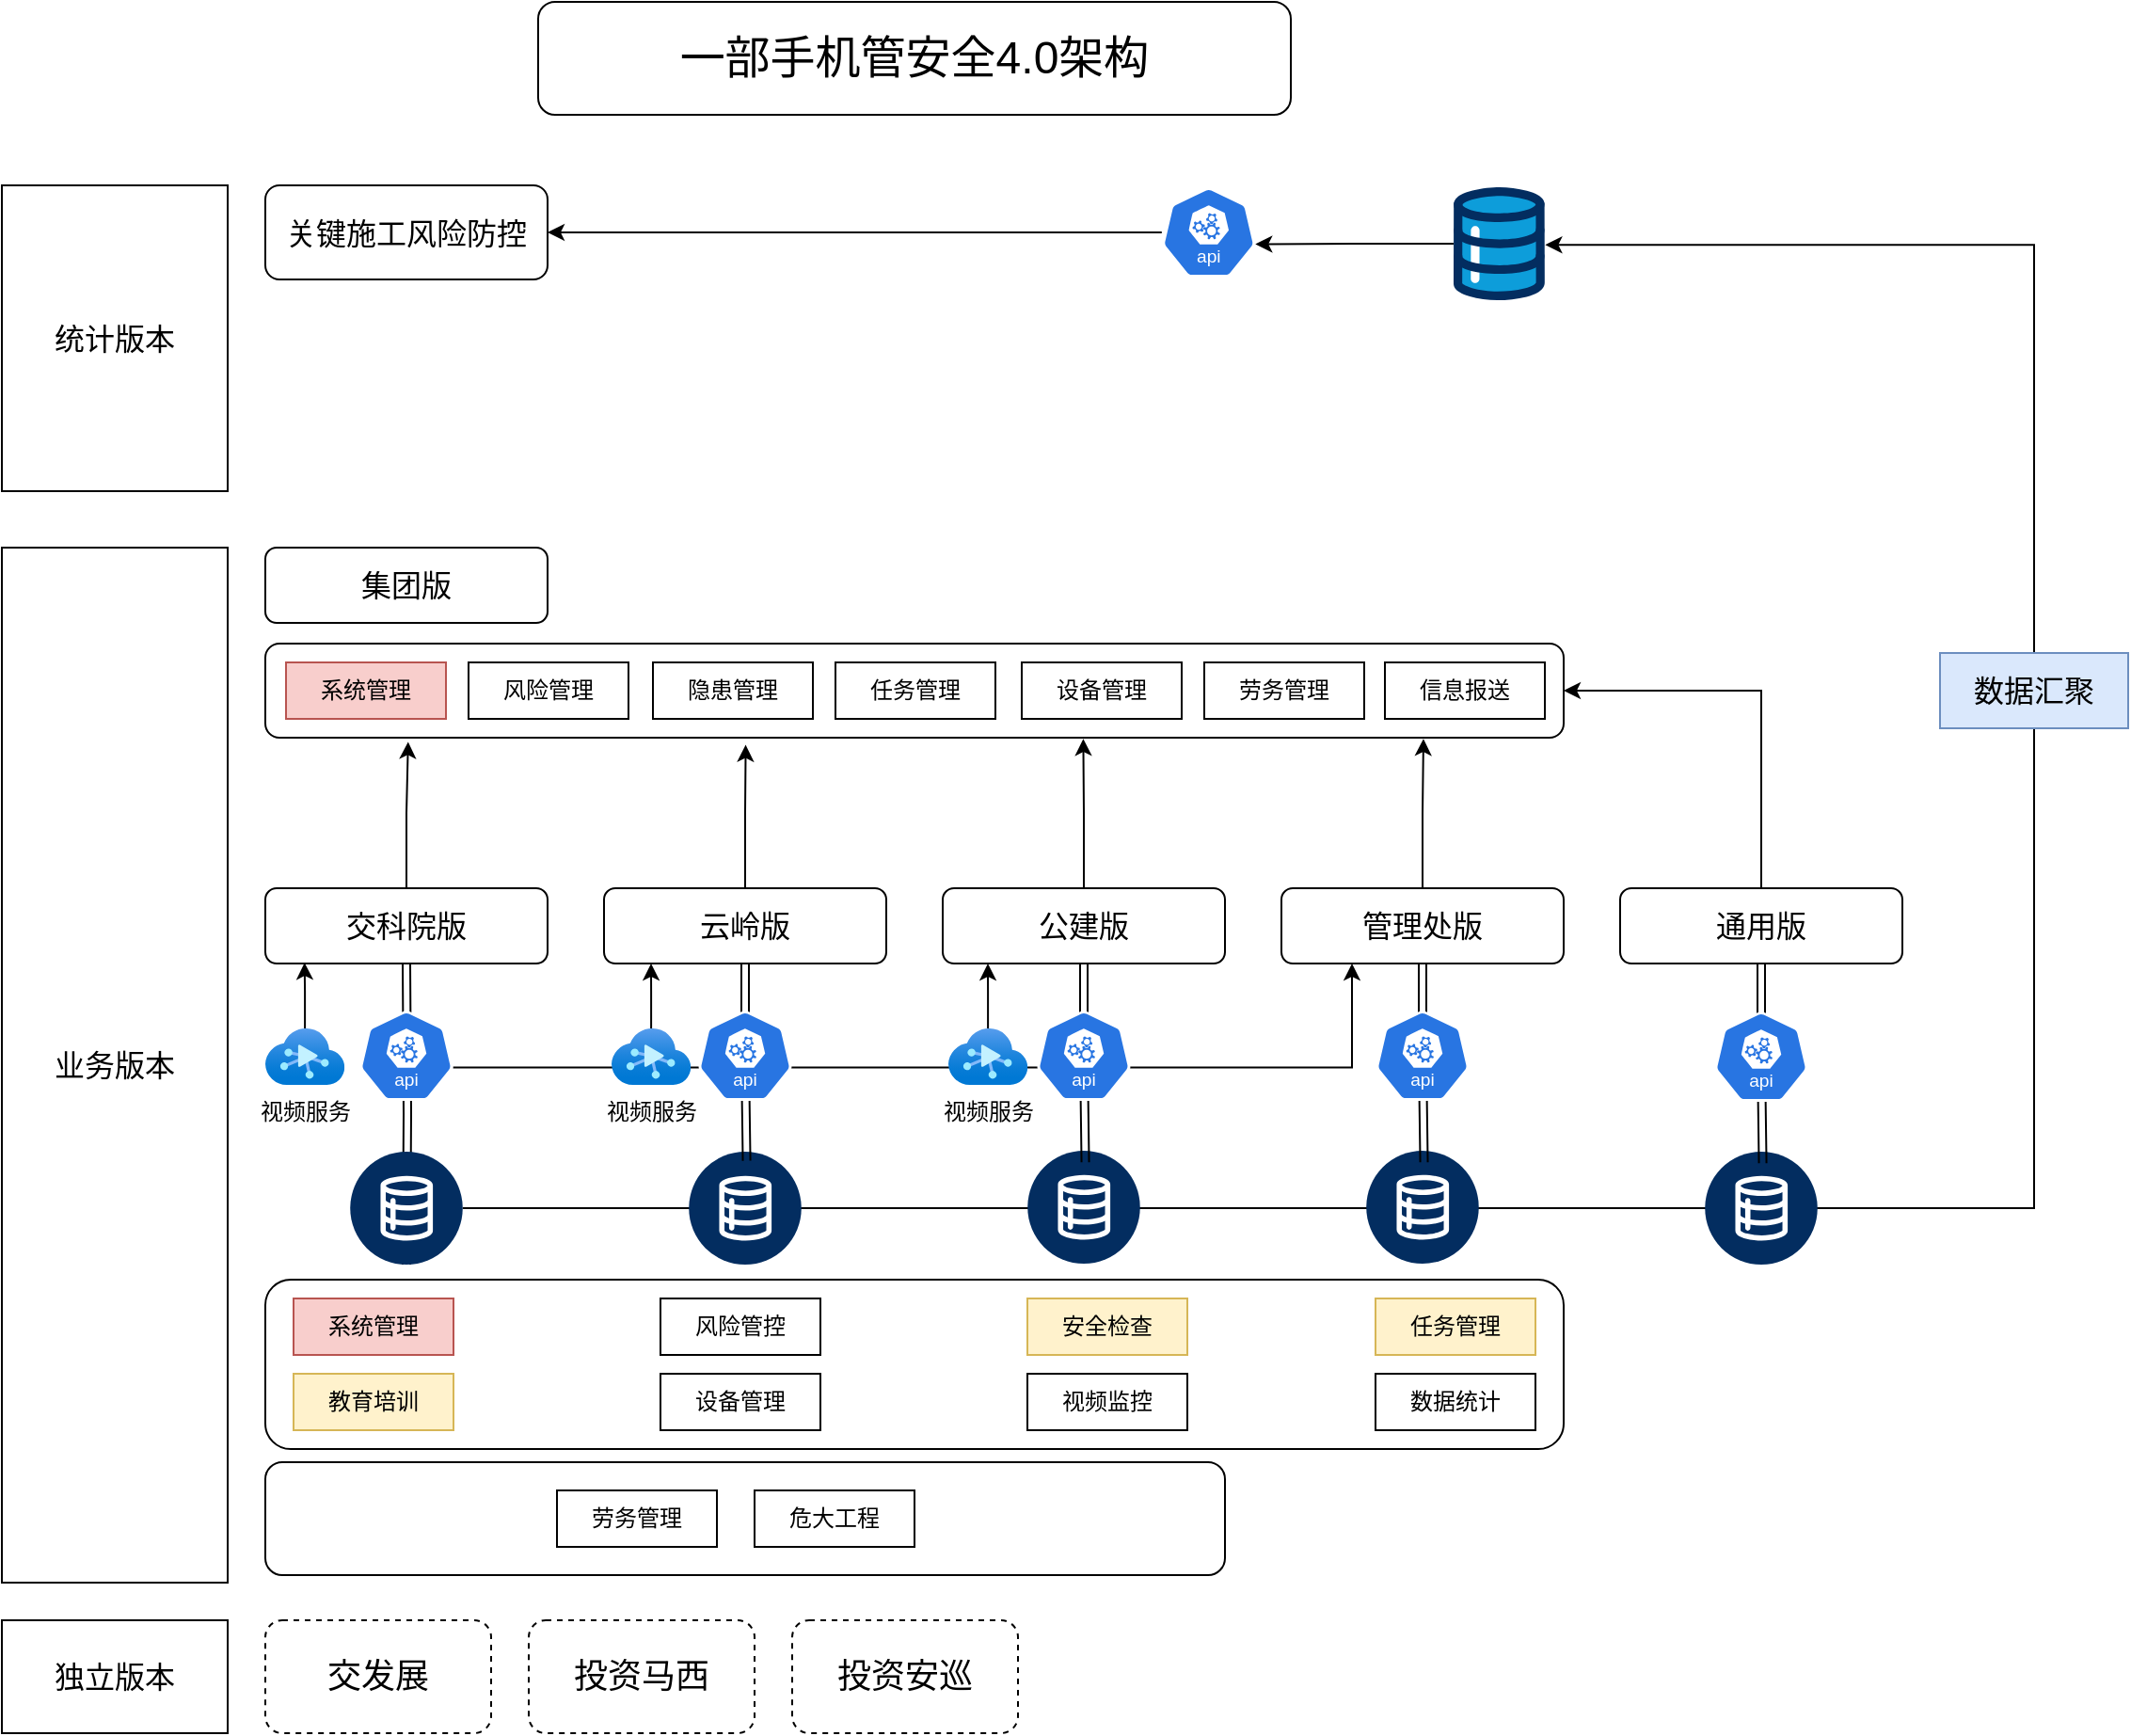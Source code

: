 <mxfile version="26.0.5">
  <diagram name="第 1 页" id="hRdyBuIe_j8G2PpD1SFF">
    <mxGraphModel dx="1050" dy="557" grid="1" gridSize="10" guides="1" tooltips="1" connect="1" arrows="1" fold="1" page="1" pageScale="1" pageWidth="827" pageHeight="1169" math="0" shadow="0">
      <root>
        <mxCell id="0" />
        <mxCell id="1" parent="0" />
        <mxCell id="npg-B8WdXjfn3l7shgS7-78" style="edgeStyle=orthogonalEdgeStyle;rounded=0;orthogonalLoop=1;jettySize=auto;html=1;entryX=1.006;entryY=0.51;entryDx=0;entryDy=0;entryPerimeter=0;" parent="1" source="npg-B8WdXjfn3l7shgS7-51" target="npg-B8WdXjfn3l7shgS7-77" edge="1">
          <mxGeometry relative="1" as="geometry">
            <Array as="points">
              <mxPoint x="1090" y="661" />
              <mxPoint x="1090" y="149" />
            </Array>
          </mxGeometry>
        </mxCell>
        <mxCell id="npg-B8WdXjfn3l7shgS7-1" value="&lt;font style=&quot;font-size: 24px;&quot;&gt;一部手机管安全4.0架构&lt;/font&gt;" style="rounded=1;whiteSpace=wrap;html=1;" parent="1" vertex="1">
          <mxGeometry x="295" y="20" width="400" height="60" as="geometry" />
        </mxCell>
        <mxCell id="npg-B8WdXjfn3l7shgS7-2" value="&lt;font style=&quot;font-size: 16px;&quot;&gt;云岭版&lt;/font&gt;" style="rounded=1;whiteSpace=wrap;html=1;" parent="1" vertex="1">
          <mxGeometry x="330" y="491" width="150" height="40" as="geometry" />
        </mxCell>
        <mxCell id="npg-B8WdXjfn3l7shgS7-3" value="&lt;font style=&quot;font-size: 16px;&quot;&gt;交科院版&lt;/font&gt;" style="rounded=1;whiteSpace=wrap;html=1;" parent="1" vertex="1">
          <mxGeometry x="150" y="491" width="150" height="40" as="geometry" />
        </mxCell>
        <mxCell id="npg-B8WdXjfn3l7shgS7-4" value="&lt;font style=&quot;font-size: 16px;&quot;&gt;公建版&lt;/font&gt;" style="rounded=1;whiteSpace=wrap;html=1;" parent="1" vertex="1">
          <mxGeometry x="510" y="491" width="150" height="40" as="geometry" />
        </mxCell>
        <mxCell id="npg-B8WdXjfn3l7shgS7-5" value="&lt;font style=&quot;font-size: 16px;&quot;&gt;管理处版&lt;/font&gt;" style="rounded=1;whiteSpace=wrap;html=1;" parent="1" vertex="1">
          <mxGeometry x="690" y="491" width="150" height="40" as="geometry" />
        </mxCell>
        <mxCell id="npg-B8WdXjfn3l7shgS7-6" value="&lt;font style=&quot;font-size: 18px;&quot;&gt;交发展&lt;/font&gt;" style="rounded=1;whiteSpace=wrap;html=1;dashed=1;" parent="1" vertex="1">
          <mxGeometry x="150" y="880" width="120" height="60" as="geometry" />
        </mxCell>
        <mxCell id="npg-B8WdXjfn3l7shgS7-7" value="&lt;font style=&quot;font-size: 18px;&quot;&gt;投资马西&lt;/font&gt;" style="rounded=1;whiteSpace=wrap;html=1;dashed=1;" parent="1" vertex="1">
          <mxGeometry x="290" y="880" width="120" height="60" as="geometry" />
        </mxCell>
        <mxCell id="npg-B8WdXjfn3l7shgS7-8" value="&lt;font style=&quot;font-size: 18px;&quot;&gt;投资安巡&lt;/font&gt;" style="rounded=1;whiteSpace=wrap;html=1;dashed=1;" parent="1" vertex="1">
          <mxGeometry x="430" y="880" width="120" height="60" as="geometry" />
        </mxCell>
        <mxCell id="npg-B8WdXjfn3l7shgS7-9" value="&lt;font style=&quot;font-size: 16px;&quot;&gt;集团版&lt;/font&gt;" style="rounded=1;whiteSpace=wrap;html=1;" parent="1" vertex="1">
          <mxGeometry x="150" y="310" width="150" height="40" as="geometry" />
        </mxCell>
        <mxCell id="npg-B8WdXjfn3l7shgS7-10" value="&lt;font style=&quot;font-size: 16px;&quot;&gt;关键施工风险防控&lt;/font&gt;" style="rounded=1;whiteSpace=wrap;html=1;" parent="1" vertex="1">
          <mxGeometry x="150" y="117.5" width="150" height="50" as="geometry" />
        </mxCell>
        <mxCell id="npg-B8WdXjfn3l7shgS7-13" value="&lt;font style=&quot;font-size: 16px;&quot;&gt;独立版本&lt;/font&gt;" style="rounded=0;whiteSpace=wrap;html=1;" parent="1" vertex="1">
          <mxGeometry x="10" y="880" width="120" height="60" as="geometry" />
        </mxCell>
        <mxCell id="npg-B8WdXjfn3l7shgS7-14" value="&lt;font style=&quot;font-size: 16px;&quot;&gt;业务版本&lt;/font&gt;" style="rounded=0;whiteSpace=wrap;html=1;" parent="1" vertex="1">
          <mxGeometry x="10" y="310" width="120" height="550" as="geometry" />
        </mxCell>
        <mxCell id="npg-B8WdXjfn3l7shgS7-15" value="&lt;font style=&quot;font-size: 16px;&quot;&gt;统计版本&lt;/font&gt;" style="rounded=0;whiteSpace=wrap;html=1;" parent="1" vertex="1">
          <mxGeometry x="10" y="117.5" width="120" height="162.5" as="geometry" />
        </mxCell>
        <mxCell id="npg-B8WdXjfn3l7shgS7-18" value="" style="rounded=1;whiteSpace=wrap;html=1;" parent="1" vertex="1">
          <mxGeometry x="150" y="699" width="690" height="90" as="geometry" />
        </mxCell>
        <mxCell id="npg-B8WdXjfn3l7shgS7-19" value="系统管理" style="rounded=0;whiteSpace=wrap;html=1;fillColor=#f8cecc;strokeColor=#b85450;" parent="1" vertex="1">
          <mxGeometry x="165" y="709" width="85" height="30" as="geometry" />
        </mxCell>
        <mxCell id="npg-B8WdXjfn3l7shgS7-20" value="风险管控" style="rounded=0;whiteSpace=wrap;html=1;" parent="1" vertex="1">
          <mxGeometry x="360" y="709" width="85" height="30" as="geometry" />
        </mxCell>
        <mxCell id="npg-B8WdXjfn3l7shgS7-32" value="" style="rounded=1;whiteSpace=wrap;html=1;" parent="1" vertex="1">
          <mxGeometry x="150" y="796" width="510" height="60" as="geometry" />
        </mxCell>
        <mxCell id="npg-B8WdXjfn3l7shgS7-22" value="危大工程" style="rounded=0;whiteSpace=wrap;html=1;" parent="1" vertex="1">
          <mxGeometry x="410" y="811" width="85" height="30" as="geometry" />
        </mxCell>
        <mxCell id="npg-B8WdXjfn3l7shgS7-23" value="安全检查" style="rounded=0;whiteSpace=wrap;html=1;fillColor=#fff2cc;strokeColor=#d6b656;" parent="1" vertex="1">
          <mxGeometry x="555" y="709" width="85" height="30" as="geometry" />
        </mxCell>
        <mxCell id="npg-B8WdXjfn3l7shgS7-24" value="任务管理" style="rounded=0;whiteSpace=wrap;html=1;fillColor=#fff2cc;strokeColor=#d6b656;" parent="1" vertex="1">
          <mxGeometry x="740" y="709" width="85" height="30" as="geometry" />
        </mxCell>
        <mxCell id="npg-B8WdXjfn3l7shgS7-25" value="劳务管理" style="rounded=0;whiteSpace=wrap;html=1;" parent="1" vertex="1">
          <mxGeometry x="305" y="811" width="85" height="30" as="geometry" />
        </mxCell>
        <mxCell id="npg-B8WdXjfn3l7shgS7-26" value="设备管理" style="rounded=0;whiteSpace=wrap;html=1;" parent="1" vertex="1">
          <mxGeometry x="360" y="749" width="85" height="30" as="geometry" />
        </mxCell>
        <mxCell id="npg-B8WdXjfn3l7shgS7-28" value="视频监控" style="rounded=0;whiteSpace=wrap;html=1;" parent="1" vertex="1">
          <mxGeometry x="555" y="749" width="85" height="30" as="geometry" />
        </mxCell>
        <mxCell id="npg-B8WdXjfn3l7shgS7-30" value="教育培训" style="rounded=0;whiteSpace=wrap;html=1;fillColor=#fff2cc;strokeColor=#d6b656;" parent="1" vertex="1">
          <mxGeometry x="165" y="749" width="85" height="30" as="geometry" />
        </mxCell>
        <mxCell id="npg-B8WdXjfn3l7shgS7-31" value="数据统计" style="rounded=0;whiteSpace=wrap;html=1;" parent="1" vertex="1">
          <mxGeometry x="740" y="749" width="85" height="30" as="geometry" />
        </mxCell>
        <mxCell id="npg-B8WdXjfn3l7shgS7-38" style="edgeStyle=orthogonalEdgeStyle;rounded=0;orthogonalLoop=1;jettySize=auto;html=1;exitX=0.5;exitY=1;exitDx=0;exitDy=0;shape=link;" parent="1" target="npg-B8WdXjfn3l7shgS7-3" edge="1">
          <mxGeometry relative="1" as="geometry">
            <mxPoint x="225" y="691" as="sourcePoint" />
          </mxGeometry>
        </mxCell>
        <mxCell id="npg-B8WdXjfn3l7shgS7-72" style="edgeStyle=orthogonalEdgeStyle;rounded=0;orthogonalLoop=1;jettySize=auto;html=1;exitX=0.995;exitY=0.63;exitDx=0;exitDy=0;exitPerimeter=0;entryX=0.25;entryY=1;entryDx=0;entryDy=0;" parent="1" source="npg-B8WdXjfn3l7shgS7-45" target="npg-B8WdXjfn3l7shgS7-5" edge="1">
          <mxGeometry relative="1" as="geometry" />
        </mxCell>
        <mxCell id="npg-B8WdXjfn3l7shgS7-45" value="" style="aspect=fixed;sketch=0;html=1;dashed=0;whitespace=wrap;verticalLabelPosition=bottom;verticalAlign=top;fillColor=#2875E2;strokeColor=#ffffff;points=[[0.005,0.63,0],[0.1,0.2,0],[0.9,0.2,0],[0.5,0,0],[0.995,0.63,0],[0.72,0.99,0],[0.5,1,0],[0.28,0.99,0]];shape=mxgraph.kubernetes.icon2;kubernetesLabel=1;prIcon=api" parent="1" vertex="1">
          <mxGeometry x="200" y="556" width="50" height="48" as="geometry" />
        </mxCell>
        <mxCell id="npg-B8WdXjfn3l7shgS7-51" value="" style="verticalLabelPosition=bottom;aspect=fixed;html=1;shape=mxgraph.salesforce.data2;" parent="1" vertex="1">
          <mxGeometry x="195" y="631" width="60" height="60" as="geometry" />
        </mxCell>
        <mxCell id="npg-B8WdXjfn3l7shgS7-52" value="" style="verticalLabelPosition=bottom;aspect=fixed;html=1;shape=mxgraph.salesforce.data2;" parent="1" vertex="1">
          <mxGeometry x="375" y="631" width="60" height="60" as="geometry" />
        </mxCell>
        <mxCell id="npg-B8WdXjfn3l7shgS7-53" value="" style="verticalLabelPosition=bottom;aspect=fixed;html=1;shape=mxgraph.salesforce.data2;" parent="1" vertex="1">
          <mxGeometry x="555" y="630.5" width="60" height="60" as="geometry" />
        </mxCell>
        <mxCell id="npg-B8WdXjfn3l7shgS7-54" value="" style="verticalLabelPosition=bottom;aspect=fixed;html=1;shape=mxgraph.salesforce.data2;" parent="1" vertex="1">
          <mxGeometry x="735" y="630.5" width="60" height="60" as="geometry" />
        </mxCell>
        <mxCell id="npg-B8WdXjfn3l7shgS7-56" value="" style="rounded=1;whiteSpace=wrap;html=1;" parent="1" vertex="1">
          <mxGeometry x="150" y="361" width="690" height="50" as="geometry" />
        </mxCell>
        <mxCell id="npg-B8WdXjfn3l7shgS7-57" value="系统管理" style="rounded=0;whiteSpace=wrap;html=1;fillColor=#f8cecc;strokeColor=#b85450;" parent="1" vertex="1">
          <mxGeometry x="161" y="371" width="85" height="30" as="geometry" />
        </mxCell>
        <mxCell id="npg-B8WdXjfn3l7shgS7-58" value="风险管理" style="rounded=0;whiteSpace=wrap;html=1;" parent="1" vertex="1">
          <mxGeometry x="258" y="371" width="85" height="30" as="geometry" />
        </mxCell>
        <mxCell id="npg-B8WdXjfn3l7shgS7-61" value="隐患管理" style="rounded=0;whiteSpace=wrap;html=1;" parent="1" vertex="1">
          <mxGeometry x="356" y="371" width="85" height="30" as="geometry" />
        </mxCell>
        <mxCell id="npg-B8WdXjfn3l7shgS7-62" value="任务管理" style="rounded=0;whiteSpace=wrap;html=1;" parent="1" vertex="1">
          <mxGeometry x="453" y="371" width="85" height="30" as="geometry" />
        </mxCell>
        <mxCell id="npg-B8WdXjfn3l7shgS7-63" value="劳务管理" style="rounded=0;whiteSpace=wrap;html=1;" parent="1" vertex="1">
          <mxGeometry x="649" y="371" width="85" height="30" as="geometry" />
        </mxCell>
        <mxCell id="npg-B8WdXjfn3l7shgS7-64" value="设备管理" style="rounded=0;whiteSpace=wrap;html=1;" parent="1" vertex="1">
          <mxGeometry x="552" y="371" width="85" height="30" as="geometry" />
        </mxCell>
        <mxCell id="npg-B8WdXjfn3l7shgS7-66" value="信息报送" style="rounded=0;whiteSpace=wrap;html=1;" parent="1" vertex="1">
          <mxGeometry x="745" y="371" width="85" height="30" as="geometry" />
        </mxCell>
        <mxCell id="npg-B8WdXjfn3l7shgS7-68" style="edgeStyle=orthogonalEdgeStyle;rounded=0;orthogonalLoop=1;jettySize=auto;html=1;exitX=0.5;exitY=1;exitDx=0;exitDy=0;entryX=0.513;entryY=0.08;entryDx=0;entryDy=0;entryPerimeter=0;shape=link;" parent="1" source="npg-B8WdXjfn3l7shgS7-2" target="npg-B8WdXjfn3l7shgS7-52" edge="1">
          <mxGeometry relative="1" as="geometry" />
        </mxCell>
        <mxCell id="npg-B8WdXjfn3l7shgS7-69" style="edgeStyle=orthogonalEdgeStyle;rounded=0;orthogonalLoop=1;jettySize=auto;html=1;exitX=0.5;exitY=1;exitDx=0;exitDy=0;entryX=0.513;entryY=0.102;entryDx=0;entryDy=0;entryPerimeter=0;shape=link;" parent="1" source="npg-B8WdXjfn3l7shgS7-4" target="npg-B8WdXjfn3l7shgS7-53" edge="1">
          <mxGeometry relative="1" as="geometry" />
        </mxCell>
        <mxCell id="npg-B8WdXjfn3l7shgS7-46" value="" style="aspect=fixed;sketch=0;html=1;dashed=0;whitespace=wrap;verticalLabelPosition=bottom;verticalAlign=top;fillColor=#2875E2;strokeColor=#ffffff;points=[[0.005,0.63,0],[0.1,0.2,0],[0.9,0.2,0],[0.5,0,0],[0.995,0.63,0],[0.72,0.99,0],[0.5,1,0],[0.28,0.99,0]];shape=mxgraph.kubernetes.icon2;kubernetesLabel=1;prIcon=api" parent="1" vertex="1">
          <mxGeometry x="380" y="556" width="50" height="48" as="geometry" />
        </mxCell>
        <mxCell id="npg-B8WdXjfn3l7shgS7-70" style="edgeStyle=orthogonalEdgeStyle;rounded=0;orthogonalLoop=1;jettySize=auto;html=1;exitX=0.5;exitY=1;exitDx=0;exitDy=0;entryX=0.513;entryY=0.102;entryDx=0;entryDy=0;entryPerimeter=0;shape=link;" parent="1" source="npg-B8WdXjfn3l7shgS7-5" target="npg-B8WdXjfn3l7shgS7-54" edge="1">
          <mxGeometry relative="1" as="geometry" />
        </mxCell>
        <mxCell id="npg-B8WdXjfn3l7shgS7-47" value="" style="aspect=fixed;sketch=0;html=1;dashed=0;whitespace=wrap;verticalLabelPosition=bottom;verticalAlign=top;fillColor=#2875E2;strokeColor=#ffffff;points=[[0.005,0.63,0],[0.1,0.2,0],[0.9,0.2,0],[0.5,0,0],[0.995,0.63,0],[0.72,0.99,0],[0.5,1,0],[0.28,0.99,0]];shape=mxgraph.kubernetes.icon2;kubernetesLabel=1;prIcon=api" parent="1" vertex="1">
          <mxGeometry x="560" y="556" width="50" height="48" as="geometry" />
        </mxCell>
        <mxCell id="npg-B8WdXjfn3l7shgS7-48" value="" style="aspect=fixed;sketch=0;html=1;dashed=0;whitespace=wrap;verticalLabelPosition=bottom;verticalAlign=top;fillColor=#2875E2;strokeColor=#ffffff;points=[[0.005,0.63,0],[0.1,0.2,0],[0.9,0.2,0],[0.5,0,0],[0.995,0.63,0],[0.72,0.99,0],[0.5,1,0],[0.28,0.99,0]];shape=mxgraph.kubernetes.icon2;kubernetesLabel=1;prIcon=api" parent="1" vertex="1">
          <mxGeometry x="740" y="556" width="50" height="48" as="geometry" />
        </mxCell>
        <mxCell id="npg-B8WdXjfn3l7shgS7-73" style="edgeStyle=orthogonalEdgeStyle;rounded=0;orthogonalLoop=1;jettySize=auto;html=1;entryX=0.11;entryY=1.044;entryDx=0;entryDy=0;entryPerimeter=0;" parent="1" source="npg-B8WdXjfn3l7shgS7-3" target="npg-B8WdXjfn3l7shgS7-56" edge="1">
          <mxGeometry relative="1" as="geometry" />
        </mxCell>
        <mxCell id="npg-B8WdXjfn3l7shgS7-74" style="edgeStyle=orthogonalEdgeStyle;rounded=0;orthogonalLoop=1;jettySize=auto;html=1;entryX=0.37;entryY=1.076;entryDx=0;entryDy=0;entryPerimeter=0;" parent="1" source="npg-B8WdXjfn3l7shgS7-2" target="npg-B8WdXjfn3l7shgS7-56" edge="1">
          <mxGeometry relative="1" as="geometry" />
        </mxCell>
        <mxCell id="npg-B8WdXjfn3l7shgS7-75" style="edgeStyle=orthogonalEdgeStyle;rounded=0;orthogonalLoop=1;jettySize=auto;html=1;entryX=0.63;entryY=1.012;entryDx=0;entryDy=0;entryPerimeter=0;" parent="1" source="npg-B8WdXjfn3l7shgS7-4" target="npg-B8WdXjfn3l7shgS7-56" edge="1">
          <mxGeometry relative="1" as="geometry" />
        </mxCell>
        <mxCell id="npg-B8WdXjfn3l7shgS7-76" style="edgeStyle=orthogonalEdgeStyle;rounded=0;orthogonalLoop=1;jettySize=auto;html=1;entryX=0.892;entryY=1.012;entryDx=0;entryDy=0;entryPerimeter=0;" parent="1" source="npg-B8WdXjfn3l7shgS7-5" target="npg-B8WdXjfn3l7shgS7-56" edge="1">
          <mxGeometry relative="1" as="geometry" />
        </mxCell>
        <mxCell id="npg-B8WdXjfn3l7shgS7-77" value="" style="verticalLabelPosition=bottom;aspect=fixed;html=1;shape=mxgraph.salesforce.data;" parent="1" vertex="1">
          <mxGeometry x="781.4" y="118.5" width="48.6" height="60" as="geometry" />
        </mxCell>
        <mxCell id="npg-B8WdXjfn3l7shgS7-79" value="&lt;font style=&quot;font-size: 16px;&quot;&gt;数据汇聚&lt;/font&gt;" style="rounded=0;whiteSpace=wrap;html=1;fillColor=#dae8fc;strokeColor=#6c8ebf;" parent="1" vertex="1">
          <mxGeometry x="1040" y="366" width="100" height="40" as="geometry" />
        </mxCell>
        <mxCell id="npg-B8WdXjfn3l7shgS7-82" style="edgeStyle=orthogonalEdgeStyle;rounded=0;orthogonalLoop=1;jettySize=auto;html=1;entryX=1;entryY=0.5;entryDx=0;entryDy=0;" parent="1" source="npg-B8WdXjfn3l7shgS7-80" target="npg-B8WdXjfn3l7shgS7-10" edge="1">
          <mxGeometry relative="1" as="geometry" />
        </mxCell>
        <mxCell id="npg-B8WdXjfn3l7shgS7-80" value="" style="aspect=fixed;sketch=0;html=1;dashed=0;whitespace=wrap;verticalLabelPosition=bottom;verticalAlign=top;fillColor=#2875E2;strokeColor=#ffffff;points=[[0.005,0.63,0],[0.1,0.2,0],[0.9,0.2,0],[0.5,0,0],[0.995,0.63,0],[0.72,0.99,0],[0.5,1,0],[0.28,0.99,0]];shape=mxgraph.kubernetes.icon2;kubernetesLabel=1;prIcon=api" parent="1" vertex="1">
          <mxGeometry x="626.4" y="118.5" width="50" height="48" as="geometry" />
        </mxCell>
        <mxCell id="npg-B8WdXjfn3l7shgS7-83" style="edgeStyle=orthogonalEdgeStyle;rounded=0;orthogonalLoop=1;jettySize=auto;html=1;entryX=0.995;entryY=0.63;entryDx=0;entryDy=0;entryPerimeter=0;" parent="1" source="npg-B8WdXjfn3l7shgS7-77" target="npg-B8WdXjfn3l7shgS7-80" edge="1">
          <mxGeometry relative="1" as="geometry" />
        </mxCell>
        <mxCell id="crEHzCxk1i2KfvFw_bIs-9" style="edgeStyle=orthogonalEdgeStyle;rounded=0;orthogonalLoop=1;jettySize=auto;html=1;exitX=0.5;exitY=0;exitDx=0;exitDy=0;entryX=1;entryY=0.5;entryDx=0;entryDy=0;" parent="1" source="crEHzCxk1i2KfvFw_bIs-5" target="npg-B8WdXjfn3l7shgS7-56" edge="1">
          <mxGeometry relative="1" as="geometry" />
        </mxCell>
        <mxCell id="crEHzCxk1i2KfvFw_bIs-5" value="&lt;font style=&quot;font-size: 16px;&quot;&gt;通用版&lt;/font&gt;" style="rounded=1;whiteSpace=wrap;html=1;" parent="1" vertex="1">
          <mxGeometry x="870" y="491" width="150" height="40" as="geometry" />
        </mxCell>
        <mxCell id="crEHzCxk1i2KfvFw_bIs-6" value="" style="verticalLabelPosition=bottom;aspect=fixed;html=1;shape=mxgraph.salesforce.data2;" parent="1" vertex="1">
          <mxGeometry x="915" y="631" width="60" height="60" as="geometry" />
        </mxCell>
        <mxCell id="crEHzCxk1i2KfvFw_bIs-7" style="edgeStyle=orthogonalEdgeStyle;rounded=0;orthogonalLoop=1;jettySize=auto;html=1;exitX=0.5;exitY=1;exitDx=0;exitDy=0;entryX=0.513;entryY=0.102;entryDx=0;entryDy=0;entryPerimeter=0;shape=link;" parent="1" source="crEHzCxk1i2KfvFw_bIs-5" target="crEHzCxk1i2KfvFw_bIs-6" edge="1">
          <mxGeometry relative="1" as="geometry" />
        </mxCell>
        <mxCell id="crEHzCxk1i2KfvFw_bIs-8" value="" style="aspect=fixed;sketch=0;html=1;dashed=0;whitespace=wrap;verticalLabelPosition=bottom;verticalAlign=top;fillColor=#2875E2;strokeColor=#ffffff;points=[[0.005,0.63,0],[0.1,0.2,0],[0.9,0.2,0],[0.5,0,0],[0.995,0.63,0],[0.72,0.99,0],[0.5,1,0],[0.28,0.99,0]];shape=mxgraph.kubernetes.icon2;kubernetesLabel=1;prIcon=api" parent="1" vertex="1">
          <mxGeometry x="920" y="556.5" width="50" height="48" as="geometry" />
        </mxCell>
        <mxCell id="U4CCf6EG_1-U3IRZvE-q-2" value="视频服务" style="image;aspect=fixed;html=1;points=[];align=center;fontSize=12;image=img/lib/azure2/other/Video_Analyzers.svg;" vertex="1" parent="1">
          <mxGeometry x="150" y="565.5" width="42.11" height="30" as="geometry" />
        </mxCell>
        <mxCell id="U4CCf6EG_1-U3IRZvE-q-3" style="edgeStyle=orthogonalEdgeStyle;rounded=0;orthogonalLoop=1;jettySize=auto;html=1;entryX=0.139;entryY=0.99;entryDx=0;entryDy=0;entryPerimeter=0;" edge="1" parent="1" source="U4CCf6EG_1-U3IRZvE-q-2" target="npg-B8WdXjfn3l7shgS7-3">
          <mxGeometry relative="1" as="geometry" />
        </mxCell>
        <mxCell id="U4CCf6EG_1-U3IRZvE-q-4" value="视频服务" style="image;aspect=fixed;html=1;points=[];align=center;fontSize=12;image=img/lib/azure2/other/Video_Analyzers.svg;" vertex="1" parent="1">
          <mxGeometry x="334" y="565.5" width="42.11" height="30" as="geometry" />
        </mxCell>
        <mxCell id="U4CCf6EG_1-U3IRZvE-q-5" style="edgeStyle=orthogonalEdgeStyle;rounded=0;orthogonalLoop=1;jettySize=auto;html=1;entryX=0.139;entryY=0.99;entryDx=0;entryDy=0;entryPerimeter=0;" edge="1" parent="1" source="U4CCf6EG_1-U3IRZvE-q-4">
          <mxGeometry relative="1" as="geometry">
            <mxPoint x="355" y="531" as="targetPoint" />
          </mxGeometry>
        </mxCell>
        <mxCell id="U4CCf6EG_1-U3IRZvE-q-6" value="视频服务" style="image;aspect=fixed;html=1;points=[];align=center;fontSize=12;image=img/lib/azure2/other/Video_Analyzers.svg;" vertex="1" parent="1">
          <mxGeometry x="513" y="565.5" width="42.11" height="30" as="geometry" />
        </mxCell>
        <mxCell id="U4CCf6EG_1-U3IRZvE-q-7" style="edgeStyle=orthogonalEdgeStyle;rounded=0;orthogonalLoop=1;jettySize=auto;html=1;entryX=0.139;entryY=0.99;entryDx=0;entryDy=0;entryPerimeter=0;" edge="1" parent="1" source="U4CCf6EG_1-U3IRZvE-q-6">
          <mxGeometry relative="1" as="geometry">
            <mxPoint x="534" y="531" as="targetPoint" />
          </mxGeometry>
        </mxCell>
      </root>
    </mxGraphModel>
  </diagram>
</mxfile>
